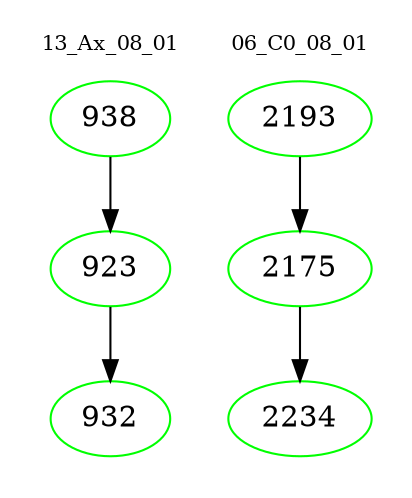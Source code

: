 digraph{
subgraph cluster_0 {
color = white
label = "13_Ax_08_01";
fontsize=10;
T0_938 [label="938", color="green"]
T0_938 -> T0_923 [color="black"]
T0_923 [label="923", color="green"]
T0_923 -> T0_932 [color="black"]
T0_932 [label="932", color="green"]
}
subgraph cluster_1 {
color = white
label = "06_C0_08_01";
fontsize=10;
T1_2193 [label="2193", color="green"]
T1_2193 -> T1_2175 [color="black"]
T1_2175 [label="2175", color="green"]
T1_2175 -> T1_2234 [color="black"]
T1_2234 [label="2234", color="green"]
}
}
